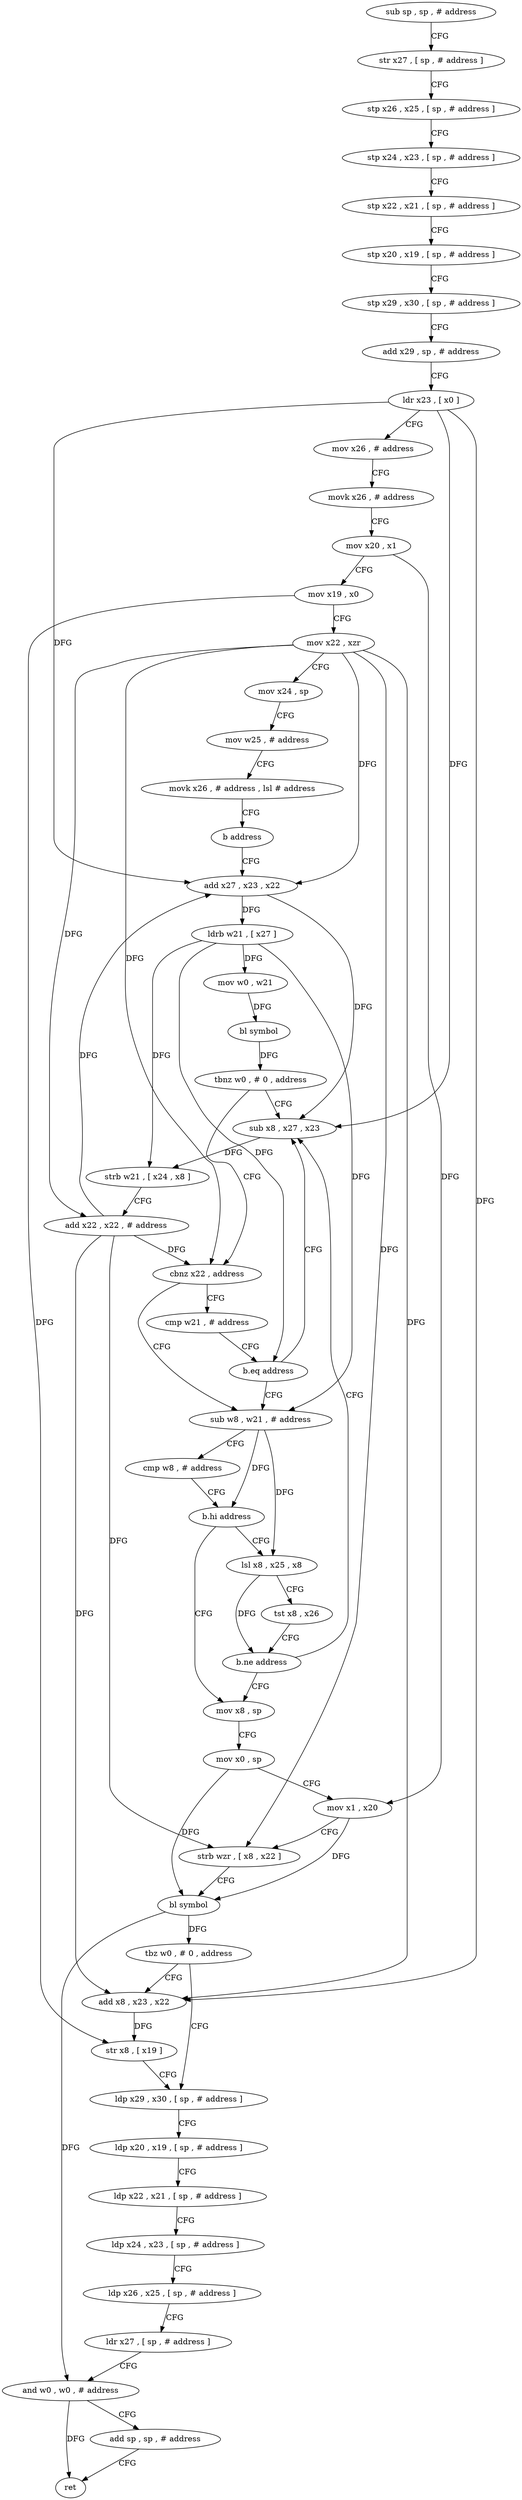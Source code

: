 digraph "func" {
"73940" [label = "sub sp , sp , # address" ]
"73944" [label = "str x27 , [ sp , # address ]" ]
"73948" [label = "stp x26 , x25 , [ sp , # address ]" ]
"73952" [label = "stp x24 , x23 , [ sp , # address ]" ]
"73956" [label = "stp x22 , x21 , [ sp , # address ]" ]
"73960" [label = "stp x20 , x19 , [ sp , # address ]" ]
"73964" [label = "stp x29 , x30 , [ sp , # address ]" ]
"73968" [label = "add x29 , sp , # address" ]
"73972" [label = "ldr x23 , [ x0 ]" ]
"73976" [label = "mov x26 , # address" ]
"73980" [label = "movk x26 , # address" ]
"73984" [label = "mov x20 , x1" ]
"73988" [label = "mov x19 , x0" ]
"73992" [label = "mov x22 , xzr" ]
"73996" [label = "mov x24 , sp" ]
"74000" [label = "mov w25 , # address" ]
"74004" [label = "movk x26 , # address , lsl # address" ]
"74008" [label = "b address" ]
"74024" [label = "add x27 , x23 , x22" ]
"74028" [label = "ldrb w21 , [ x27 ]" ]
"74032" [label = "mov w0 , w21" ]
"74036" [label = "bl symbol" ]
"74040" [label = "tbnz w0 , # 0 , address" ]
"74012" [label = "sub x8 , x27 , x23" ]
"74044" [label = "cbnz x22 , address" ]
"74016" [label = "strb w21 , [ x24 , x8 ]" ]
"74020" [label = "add x22 , x22 , # address" ]
"74056" [label = "sub w8 , w21 , # address" ]
"74048" [label = "cmp w21 , # address" ]
"74060" [label = "cmp w8 , # address" ]
"74064" [label = "b.hi address" ]
"74080" [label = "mov x8 , sp" ]
"74068" [label = "lsl x8 , x25 , x8" ]
"74052" [label = "b.eq address" ]
"74084" [label = "mov x0 , sp" ]
"74088" [label = "mov x1 , x20" ]
"74092" [label = "strb wzr , [ x8 , x22 ]" ]
"74096" [label = "bl symbol" ]
"74100" [label = "tbz w0 , # 0 , address" ]
"74112" [label = "ldp x29 , x30 , [ sp , # address ]" ]
"74104" [label = "add x8 , x23 , x22" ]
"74072" [label = "tst x8 , x26" ]
"74076" [label = "b.ne address" ]
"74116" [label = "ldp x20 , x19 , [ sp , # address ]" ]
"74120" [label = "ldp x22 , x21 , [ sp , # address ]" ]
"74124" [label = "ldp x24 , x23 , [ sp , # address ]" ]
"74128" [label = "ldp x26 , x25 , [ sp , # address ]" ]
"74132" [label = "ldr x27 , [ sp , # address ]" ]
"74136" [label = "and w0 , w0 , # address" ]
"74140" [label = "add sp , sp , # address" ]
"74144" [label = "ret" ]
"74108" [label = "str x8 , [ x19 ]" ]
"73940" -> "73944" [ label = "CFG" ]
"73944" -> "73948" [ label = "CFG" ]
"73948" -> "73952" [ label = "CFG" ]
"73952" -> "73956" [ label = "CFG" ]
"73956" -> "73960" [ label = "CFG" ]
"73960" -> "73964" [ label = "CFG" ]
"73964" -> "73968" [ label = "CFG" ]
"73968" -> "73972" [ label = "CFG" ]
"73972" -> "73976" [ label = "CFG" ]
"73972" -> "74024" [ label = "DFG" ]
"73972" -> "74012" [ label = "DFG" ]
"73972" -> "74104" [ label = "DFG" ]
"73976" -> "73980" [ label = "CFG" ]
"73980" -> "73984" [ label = "CFG" ]
"73984" -> "73988" [ label = "CFG" ]
"73984" -> "74088" [ label = "DFG" ]
"73988" -> "73992" [ label = "CFG" ]
"73988" -> "74108" [ label = "DFG" ]
"73992" -> "73996" [ label = "CFG" ]
"73992" -> "74024" [ label = "DFG" ]
"73992" -> "74020" [ label = "DFG" ]
"73992" -> "74044" [ label = "DFG" ]
"73992" -> "74092" [ label = "DFG" ]
"73992" -> "74104" [ label = "DFG" ]
"73996" -> "74000" [ label = "CFG" ]
"74000" -> "74004" [ label = "CFG" ]
"74004" -> "74008" [ label = "CFG" ]
"74008" -> "74024" [ label = "CFG" ]
"74024" -> "74028" [ label = "DFG" ]
"74024" -> "74012" [ label = "DFG" ]
"74028" -> "74032" [ label = "DFG" ]
"74028" -> "74016" [ label = "DFG" ]
"74028" -> "74056" [ label = "DFG" ]
"74028" -> "74052" [ label = "DFG" ]
"74032" -> "74036" [ label = "DFG" ]
"74036" -> "74040" [ label = "DFG" ]
"74040" -> "74012" [ label = "CFG" ]
"74040" -> "74044" [ label = "CFG" ]
"74012" -> "74016" [ label = "DFG" ]
"74044" -> "74056" [ label = "CFG" ]
"74044" -> "74048" [ label = "CFG" ]
"74016" -> "74020" [ label = "CFG" ]
"74020" -> "74024" [ label = "DFG" ]
"74020" -> "74044" [ label = "DFG" ]
"74020" -> "74092" [ label = "DFG" ]
"74020" -> "74104" [ label = "DFG" ]
"74056" -> "74060" [ label = "CFG" ]
"74056" -> "74064" [ label = "DFG" ]
"74056" -> "74068" [ label = "DFG" ]
"74048" -> "74052" [ label = "CFG" ]
"74060" -> "74064" [ label = "CFG" ]
"74064" -> "74080" [ label = "CFG" ]
"74064" -> "74068" [ label = "CFG" ]
"74080" -> "74084" [ label = "CFG" ]
"74068" -> "74072" [ label = "CFG" ]
"74068" -> "74076" [ label = "DFG" ]
"74052" -> "74012" [ label = "CFG" ]
"74052" -> "74056" [ label = "CFG" ]
"74084" -> "74088" [ label = "CFG" ]
"74084" -> "74096" [ label = "DFG" ]
"74088" -> "74092" [ label = "CFG" ]
"74088" -> "74096" [ label = "DFG" ]
"74092" -> "74096" [ label = "CFG" ]
"74096" -> "74100" [ label = "DFG" ]
"74096" -> "74136" [ label = "DFG" ]
"74100" -> "74112" [ label = "CFG" ]
"74100" -> "74104" [ label = "CFG" ]
"74112" -> "74116" [ label = "CFG" ]
"74104" -> "74108" [ label = "DFG" ]
"74072" -> "74076" [ label = "CFG" ]
"74076" -> "74012" [ label = "CFG" ]
"74076" -> "74080" [ label = "CFG" ]
"74116" -> "74120" [ label = "CFG" ]
"74120" -> "74124" [ label = "CFG" ]
"74124" -> "74128" [ label = "CFG" ]
"74128" -> "74132" [ label = "CFG" ]
"74132" -> "74136" [ label = "CFG" ]
"74136" -> "74140" [ label = "CFG" ]
"74136" -> "74144" [ label = "DFG" ]
"74140" -> "74144" [ label = "CFG" ]
"74108" -> "74112" [ label = "CFG" ]
}
